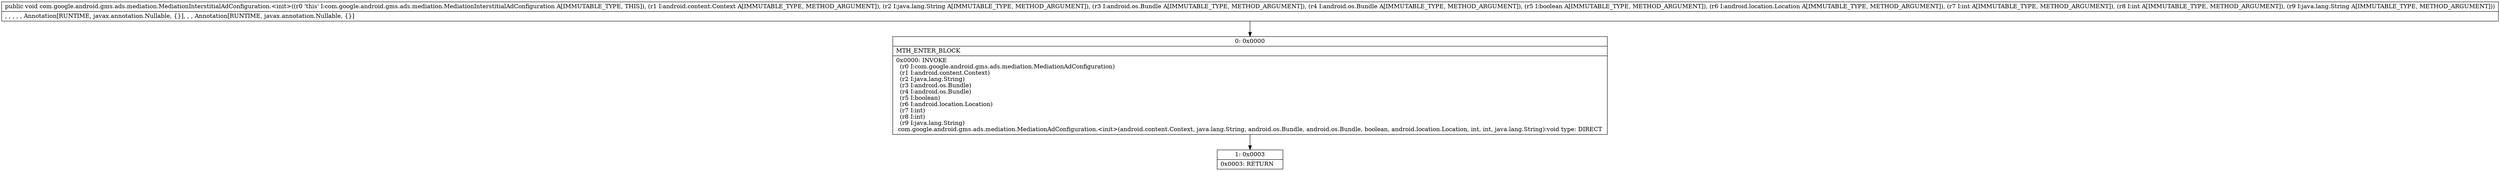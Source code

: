 digraph "CFG forcom.google.android.gms.ads.mediation.MediationInterstitialAdConfiguration.\<init\>(Landroid\/content\/Context;Ljava\/lang\/String;Landroid\/os\/Bundle;Landroid\/os\/Bundle;ZLandroid\/location\/Location;IILjava\/lang\/String;)V" {
Node_0 [shape=record,label="{0\:\ 0x0000|MTH_ENTER_BLOCK\l|0x0000: INVOKE  \l  (r0 I:com.google.android.gms.ads.mediation.MediationAdConfiguration)\l  (r1 I:android.content.Context)\l  (r2 I:java.lang.String)\l  (r3 I:android.os.Bundle)\l  (r4 I:android.os.Bundle)\l  (r5 I:boolean)\l  (r6 I:android.location.Location)\l  (r7 I:int)\l  (r8 I:int)\l  (r9 I:java.lang.String)\l com.google.android.gms.ads.mediation.MediationAdConfiguration.\<init\>(android.content.Context, java.lang.String, android.os.Bundle, android.os.Bundle, boolean, android.location.Location, int, int, java.lang.String):void type: DIRECT \l}"];
Node_1 [shape=record,label="{1\:\ 0x0003|0x0003: RETURN   \l}"];
MethodNode[shape=record,label="{public void com.google.android.gms.ads.mediation.MediationInterstitialAdConfiguration.\<init\>((r0 'this' I:com.google.android.gms.ads.mediation.MediationInterstitialAdConfiguration A[IMMUTABLE_TYPE, THIS]), (r1 I:android.content.Context A[IMMUTABLE_TYPE, METHOD_ARGUMENT]), (r2 I:java.lang.String A[IMMUTABLE_TYPE, METHOD_ARGUMENT]), (r3 I:android.os.Bundle A[IMMUTABLE_TYPE, METHOD_ARGUMENT]), (r4 I:android.os.Bundle A[IMMUTABLE_TYPE, METHOD_ARGUMENT]), (r5 I:boolean A[IMMUTABLE_TYPE, METHOD_ARGUMENT]), (r6 I:android.location.Location A[IMMUTABLE_TYPE, METHOD_ARGUMENT]), (r7 I:int A[IMMUTABLE_TYPE, METHOD_ARGUMENT]), (r8 I:int A[IMMUTABLE_TYPE, METHOD_ARGUMENT]), (r9 I:java.lang.String A[IMMUTABLE_TYPE, METHOD_ARGUMENT]))  | , , , , , Annotation[RUNTIME, javax.annotation.Nullable, \{\}], , , Annotation[RUNTIME, javax.annotation.Nullable, \{\}]\l}"];
MethodNode -> Node_0;
Node_0 -> Node_1;
}

